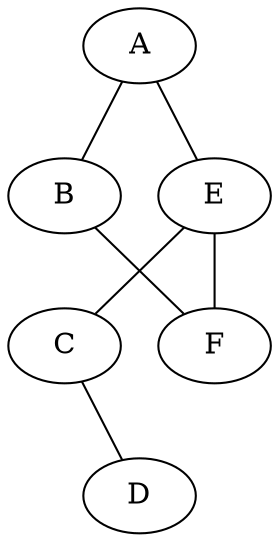 graph {
      A -- B;
      B -- C[style="invis"];
      C -- D;
      A -- E;
      E -- F;
      F -- D[style="invis"];
      E -- C;
      B -- F;
}

